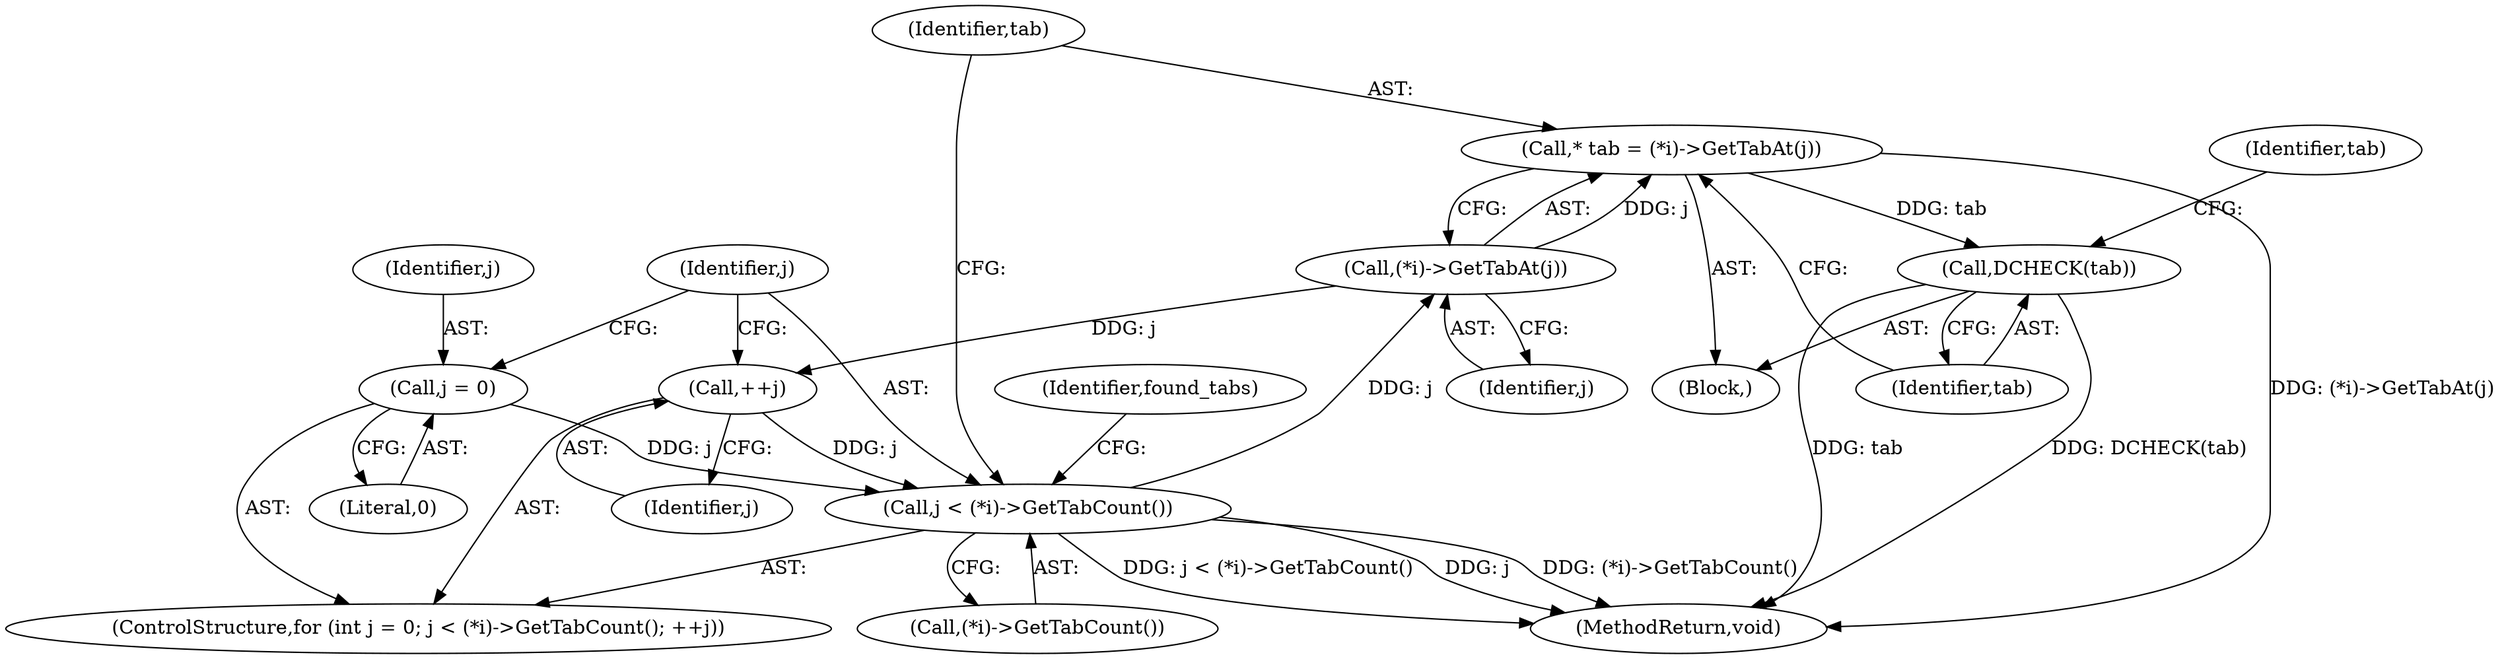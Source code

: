 digraph "0_Chrome_19190765882e272a6a2162c89acdb29110f7e3cf_11@pointer" {
"1000201" [label="(Call,* tab = (*i)->GetTabAt(j))"];
"1000203" [label="(Call,(*i)->GetTabAt(j))"];
"1000194" [label="(Call,j < (*i)->GetTabCount())"];
"1000191" [label="(Call,j = 0)"];
"1000197" [label="(Call,++j)"];
"1000205" [label="(Call,DCHECK(tab))"];
"1000191" [label="(Call,j = 0)"];
"1000192" [label="(Identifier,j)"];
"1000198" [label="(Identifier,j)"];
"1000210" [label="(Identifier,tab)"];
"1000199" [label="(Block,)"];
"1000197" [label="(Call,++j)"];
"1000224" [label="(Identifier,found_tabs)"];
"1000202" [label="(Identifier,tab)"];
"1000201" [label="(Call,* tab = (*i)->GetTabAt(j))"];
"1000194" [label="(Call,j < (*i)->GetTabCount())"];
"1000196" [label="(Call,(*i)->GetTabCount())"];
"1000203" [label="(Call,(*i)->GetTabAt(j))"];
"1000204" [label="(Identifier,j)"];
"1000189" [label="(ControlStructure,for (int j = 0; j < (*i)->GetTabCount(); ++j))"];
"1000206" [label="(Identifier,tab)"];
"1000271" [label="(MethodReturn,void)"];
"1000195" [label="(Identifier,j)"];
"1000205" [label="(Call,DCHECK(tab))"];
"1000193" [label="(Literal,0)"];
"1000201" -> "1000199"  [label="AST: "];
"1000201" -> "1000203"  [label="CFG: "];
"1000202" -> "1000201"  [label="AST: "];
"1000203" -> "1000201"  [label="AST: "];
"1000206" -> "1000201"  [label="CFG: "];
"1000201" -> "1000271"  [label="DDG: (*i)->GetTabAt(j)"];
"1000203" -> "1000201"  [label="DDG: j"];
"1000201" -> "1000205"  [label="DDG: tab"];
"1000203" -> "1000204"  [label="CFG: "];
"1000204" -> "1000203"  [label="AST: "];
"1000203" -> "1000197"  [label="DDG: j"];
"1000194" -> "1000203"  [label="DDG: j"];
"1000194" -> "1000189"  [label="AST: "];
"1000194" -> "1000196"  [label="CFG: "];
"1000195" -> "1000194"  [label="AST: "];
"1000196" -> "1000194"  [label="AST: "];
"1000202" -> "1000194"  [label="CFG: "];
"1000224" -> "1000194"  [label="CFG: "];
"1000194" -> "1000271"  [label="DDG: j < (*i)->GetTabCount()"];
"1000194" -> "1000271"  [label="DDG: j"];
"1000194" -> "1000271"  [label="DDG: (*i)->GetTabCount()"];
"1000191" -> "1000194"  [label="DDG: j"];
"1000197" -> "1000194"  [label="DDG: j"];
"1000191" -> "1000189"  [label="AST: "];
"1000191" -> "1000193"  [label="CFG: "];
"1000192" -> "1000191"  [label="AST: "];
"1000193" -> "1000191"  [label="AST: "];
"1000195" -> "1000191"  [label="CFG: "];
"1000197" -> "1000189"  [label="AST: "];
"1000197" -> "1000198"  [label="CFG: "];
"1000198" -> "1000197"  [label="AST: "];
"1000195" -> "1000197"  [label="CFG: "];
"1000205" -> "1000199"  [label="AST: "];
"1000205" -> "1000206"  [label="CFG: "];
"1000206" -> "1000205"  [label="AST: "];
"1000210" -> "1000205"  [label="CFG: "];
"1000205" -> "1000271"  [label="DDG: tab"];
"1000205" -> "1000271"  [label="DDG: DCHECK(tab)"];
}

